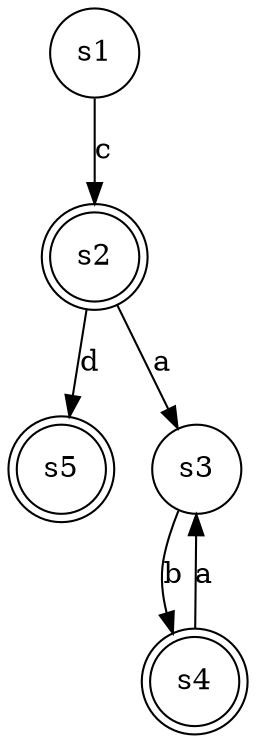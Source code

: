 digraph finite_state_machine {
    rankdir=S;
    size="8,5"
    node [shape = doublecircle]; s2, s4, s5
    node [shape = circle];

    s1 -> s2 [ label = "c" ];

    s2 -> s3 [ label = "a" ];
    s2 -> s5 [ label = "d" ];

    s3 -> s4 [ label = "b" ];

    s4 -> s3 [ label = "a" ];
}

